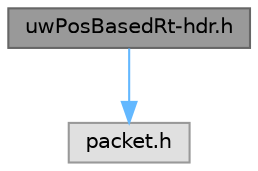 digraph "uwPosBasedRt-hdr.h"
{
 // LATEX_PDF_SIZE
  bgcolor="transparent";
  edge [fontname=Helvetica,fontsize=10,labelfontname=Helvetica,labelfontsize=10];
  node [fontname=Helvetica,fontsize=10,shape=box,height=0.2,width=0.4];
  Node1 [id="Node000001",label="uwPosBasedRt-hdr.h",height=0.2,width=0.4,color="gray40", fillcolor="grey60", style="filled", fontcolor="black",tooltip="Provides the header description for UwPosBasedRt packets."];
  Node1 -> Node2 [id="edge1_Node000001_Node000002",color="steelblue1",style="solid",tooltip=" "];
  Node2 [id="Node000002",label="packet.h",height=0.2,width=0.4,color="grey60", fillcolor="#E0E0E0", style="filled",tooltip=" "];
}
